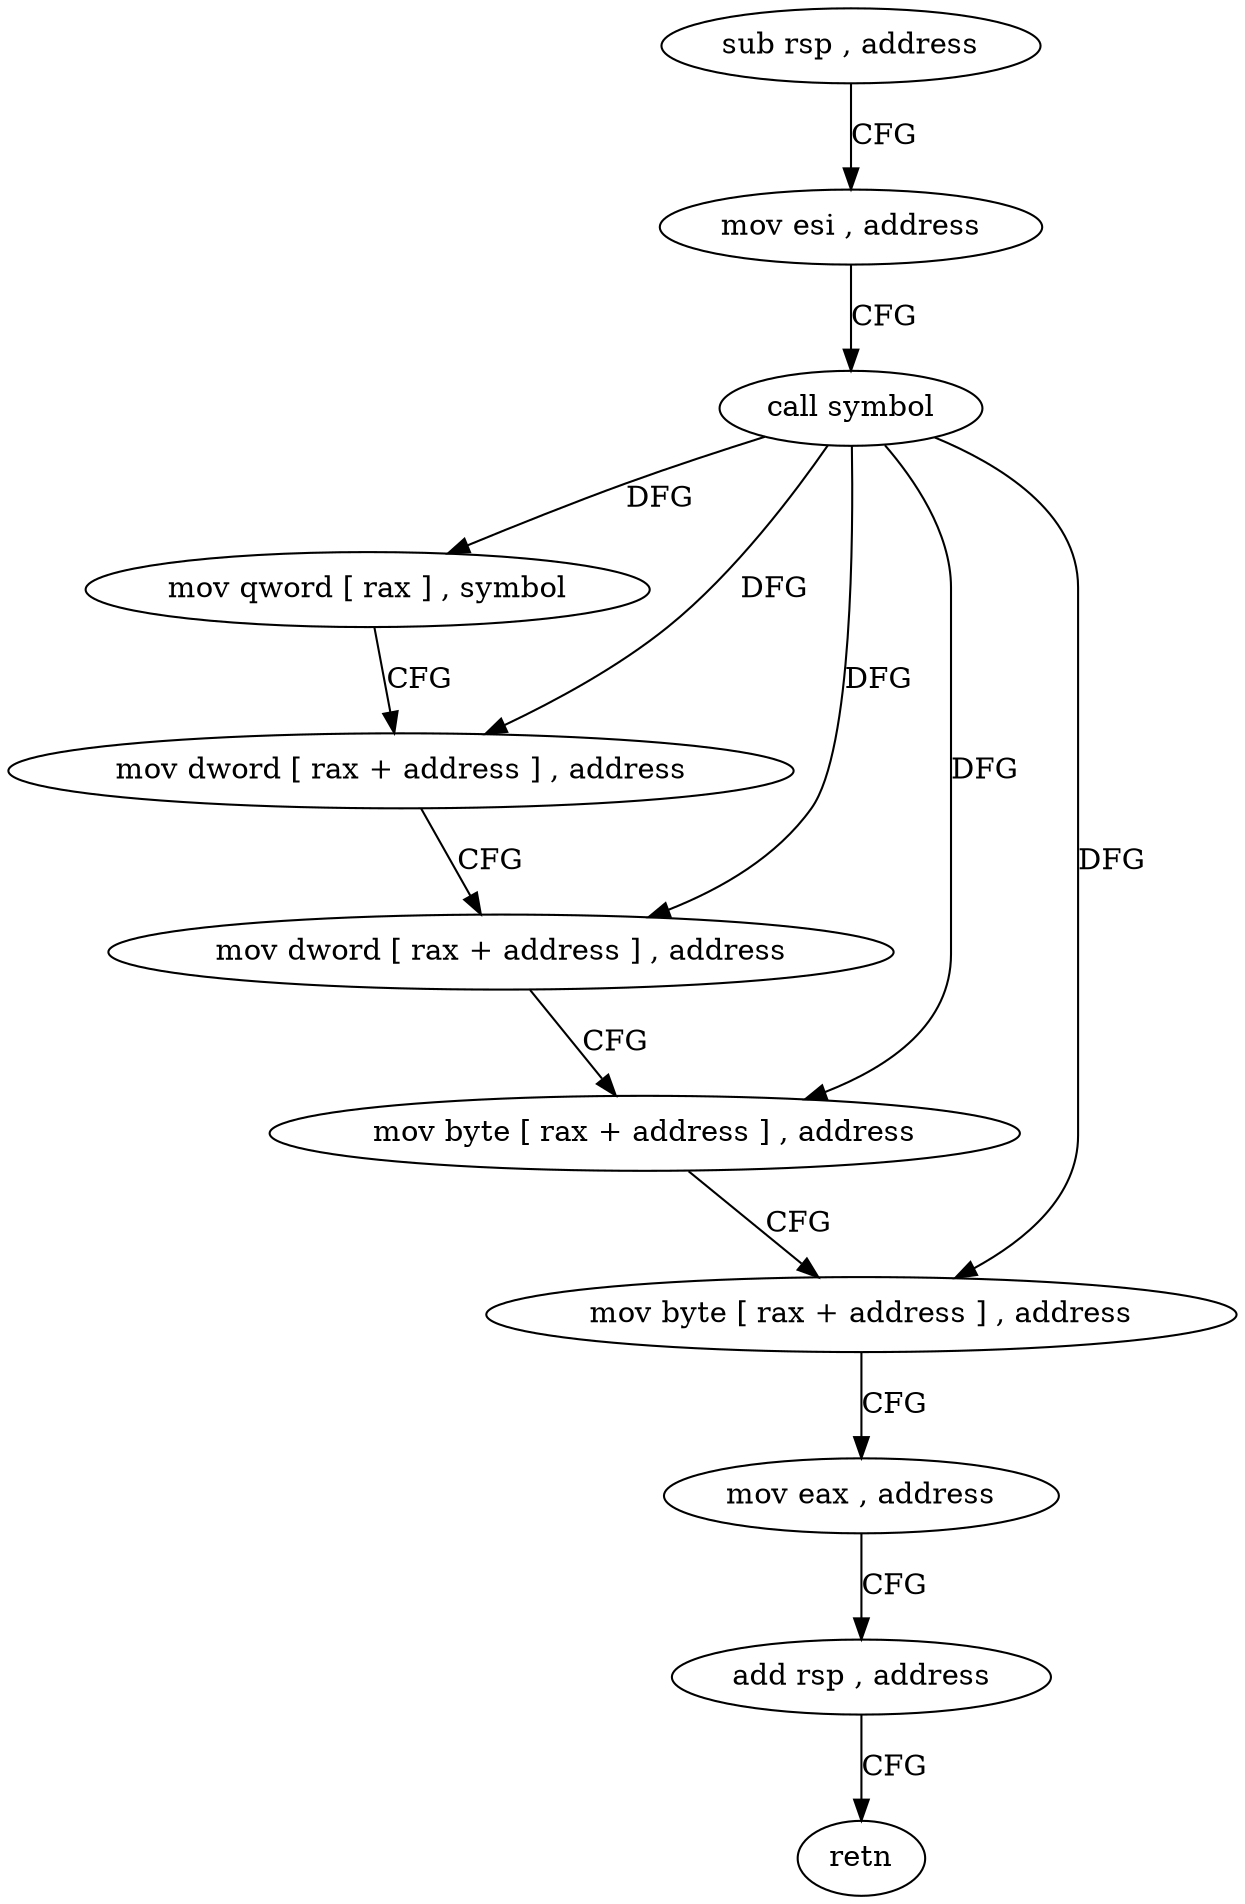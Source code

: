 digraph "func" {
"4252062" [label = "sub rsp , address" ]
"4252066" [label = "mov esi , address" ]
"4252071" [label = "call symbol" ]
"4252076" [label = "mov qword [ rax ] , symbol" ]
"4252083" [label = "mov dword [ rax + address ] , address" ]
"4252090" [label = "mov dword [ rax + address ] , address" ]
"4252097" [label = "mov byte [ rax + address ] , address" ]
"4252101" [label = "mov byte [ rax + address ] , address" ]
"4252105" [label = "mov eax , address" ]
"4252110" [label = "add rsp , address" ]
"4252114" [label = "retn" ]
"4252062" -> "4252066" [ label = "CFG" ]
"4252066" -> "4252071" [ label = "CFG" ]
"4252071" -> "4252076" [ label = "DFG" ]
"4252071" -> "4252083" [ label = "DFG" ]
"4252071" -> "4252090" [ label = "DFG" ]
"4252071" -> "4252097" [ label = "DFG" ]
"4252071" -> "4252101" [ label = "DFG" ]
"4252076" -> "4252083" [ label = "CFG" ]
"4252083" -> "4252090" [ label = "CFG" ]
"4252090" -> "4252097" [ label = "CFG" ]
"4252097" -> "4252101" [ label = "CFG" ]
"4252101" -> "4252105" [ label = "CFG" ]
"4252105" -> "4252110" [ label = "CFG" ]
"4252110" -> "4252114" [ label = "CFG" ]
}

